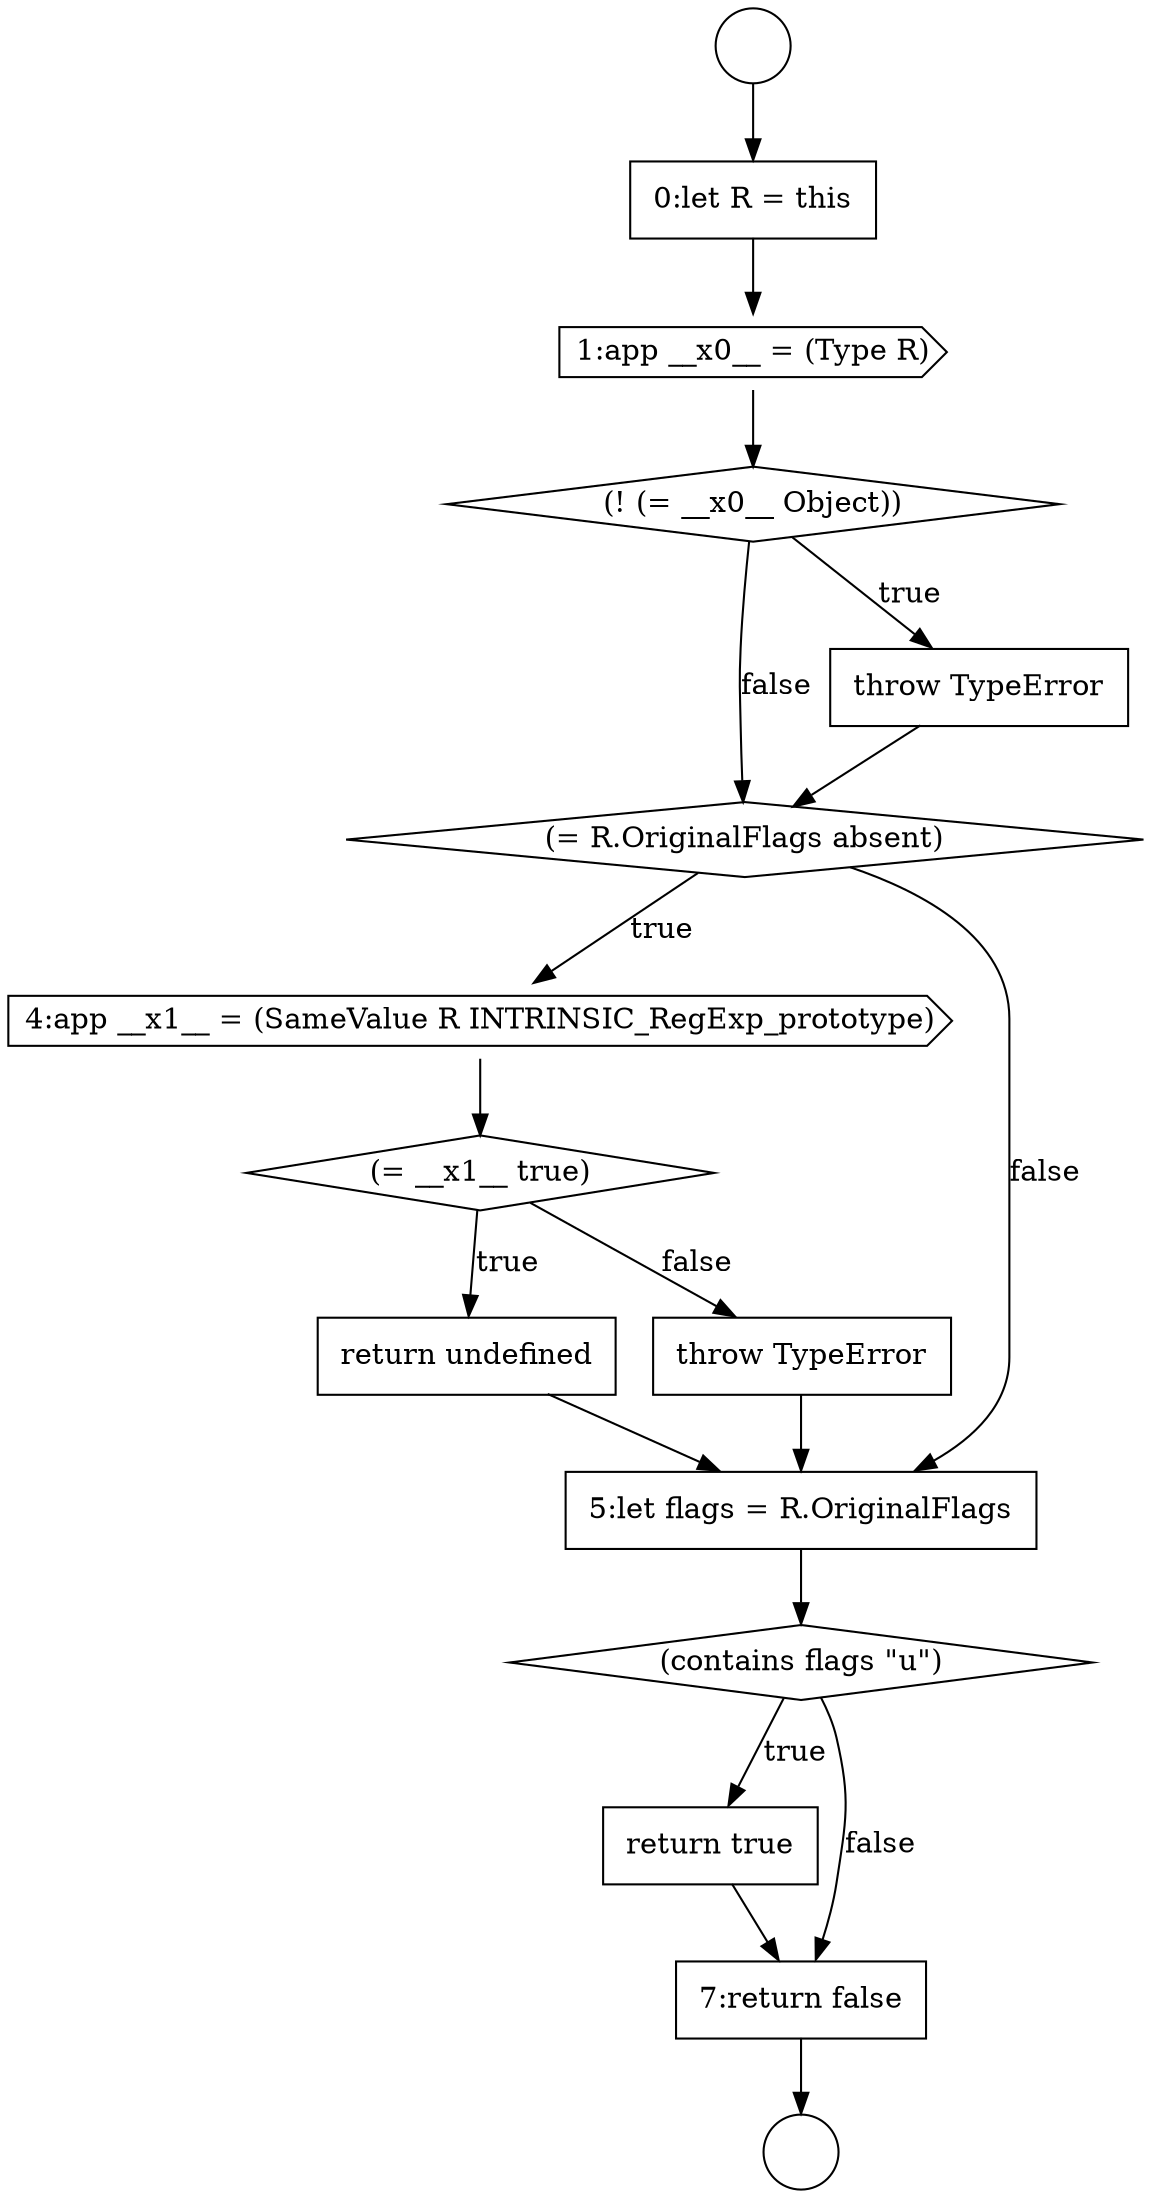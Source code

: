 digraph {
  node15568 [shape=diamond, label=<<font color="black">(= R.OriginalFlags absent)</font>> color="black" fillcolor="white" style=filled]
  node15569 [shape=cds, label=<<font color="black">4:app __x1__ = (SameValue R INTRINSIC_RegExp_prototype)</font>> color="black" fillcolor="white" style=filled]
  node15562 [shape=circle label=" " color="black" fillcolor="white" style=filled]
  node15575 [shape=none, margin=0, label=<<font color="black">
    <table border="0" cellborder="1" cellspacing="0" cellpadding="10">
      <tr><td align="left">return true</td></tr>
    </table>
  </font>> color="black" fillcolor="white" style=filled]
  node15566 [shape=diamond, label=<<font color="black">(! (= __x0__ Object))</font>> color="black" fillcolor="white" style=filled]
  node15571 [shape=none, margin=0, label=<<font color="black">
    <table border="0" cellborder="1" cellspacing="0" cellpadding="10">
      <tr><td align="left">return undefined</td></tr>
    </table>
  </font>> color="black" fillcolor="white" style=filled]
  node15576 [shape=none, margin=0, label=<<font color="black">
    <table border="0" cellborder="1" cellspacing="0" cellpadding="10">
      <tr><td align="left">7:return false</td></tr>
    </table>
  </font>> color="black" fillcolor="white" style=filled]
  node15564 [shape=none, margin=0, label=<<font color="black">
    <table border="0" cellborder="1" cellspacing="0" cellpadding="10">
      <tr><td align="left">0:let R = this</td></tr>
    </table>
  </font>> color="black" fillcolor="white" style=filled]
  node15573 [shape=none, margin=0, label=<<font color="black">
    <table border="0" cellborder="1" cellspacing="0" cellpadding="10">
      <tr><td align="left">5:let flags = R.OriginalFlags</td></tr>
    </table>
  </font>> color="black" fillcolor="white" style=filled]
  node15574 [shape=diamond, label=<<font color="black">(contains flags &quot;u&quot;)</font>> color="black" fillcolor="white" style=filled]
  node15563 [shape=circle label=" " color="black" fillcolor="white" style=filled]
  node15567 [shape=none, margin=0, label=<<font color="black">
    <table border="0" cellborder="1" cellspacing="0" cellpadding="10">
      <tr><td align="left">throw TypeError</td></tr>
    </table>
  </font>> color="black" fillcolor="white" style=filled]
  node15570 [shape=diamond, label=<<font color="black">(= __x1__ true)</font>> color="black" fillcolor="white" style=filled]
  node15572 [shape=none, margin=0, label=<<font color="black">
    <table border="0" cellborder="1" cellspacing="0" cellpadding="10">
      <tr><td align="left">throw TypeError</td></tr>
    </table>
  </font>> color="black" fillcolor="white" style=filled]
  node15565 [shape=cds, label=<<font color="black">1:app __x0__ = (Type R)</font>> color="black" fillcolor="white" style=filled]
  node15571 -> node15573 [ color="black"]
  node15570 -> node15571 [label=<<font color="black">true</font>> color="black"]
  node15570 -> node15572 [label=<<font color="black">false</font>> color="black"]
  node15574 -> node15575 [label=<<font color="black">true</font>> color="black"]
  node15574 -> node15576 [label=<<font color="black">false</font>> color="black"]
  node15562 -> node15564 [ color="black"]
  node15564 -> node15565 [ color="black"]
  node15566 -> node15567 [label=<<font color="black">true</font>> color="black"]
  node15566 -> node15568 [label=<<font color="black">false</font>> color="black"]
  node15568 -> node15569 [label=<<font color="black">true</font>> color="black"]
  node15568 -> node15573 [label=<<font color="black">false</font>> color="black"]
  node15572 -> node15573 [ color="black"]
  node15569 -> node15570 [ color="black"]
  node15576 -> node15563 [ color="black"]
  node15567 -> node15568 [ color="black"]
  node15573 -> node15574 [ color="black"]
  node15565 -> node15566 [ color="black"]
  node15575 -> node15576 [ color="black"]
}
